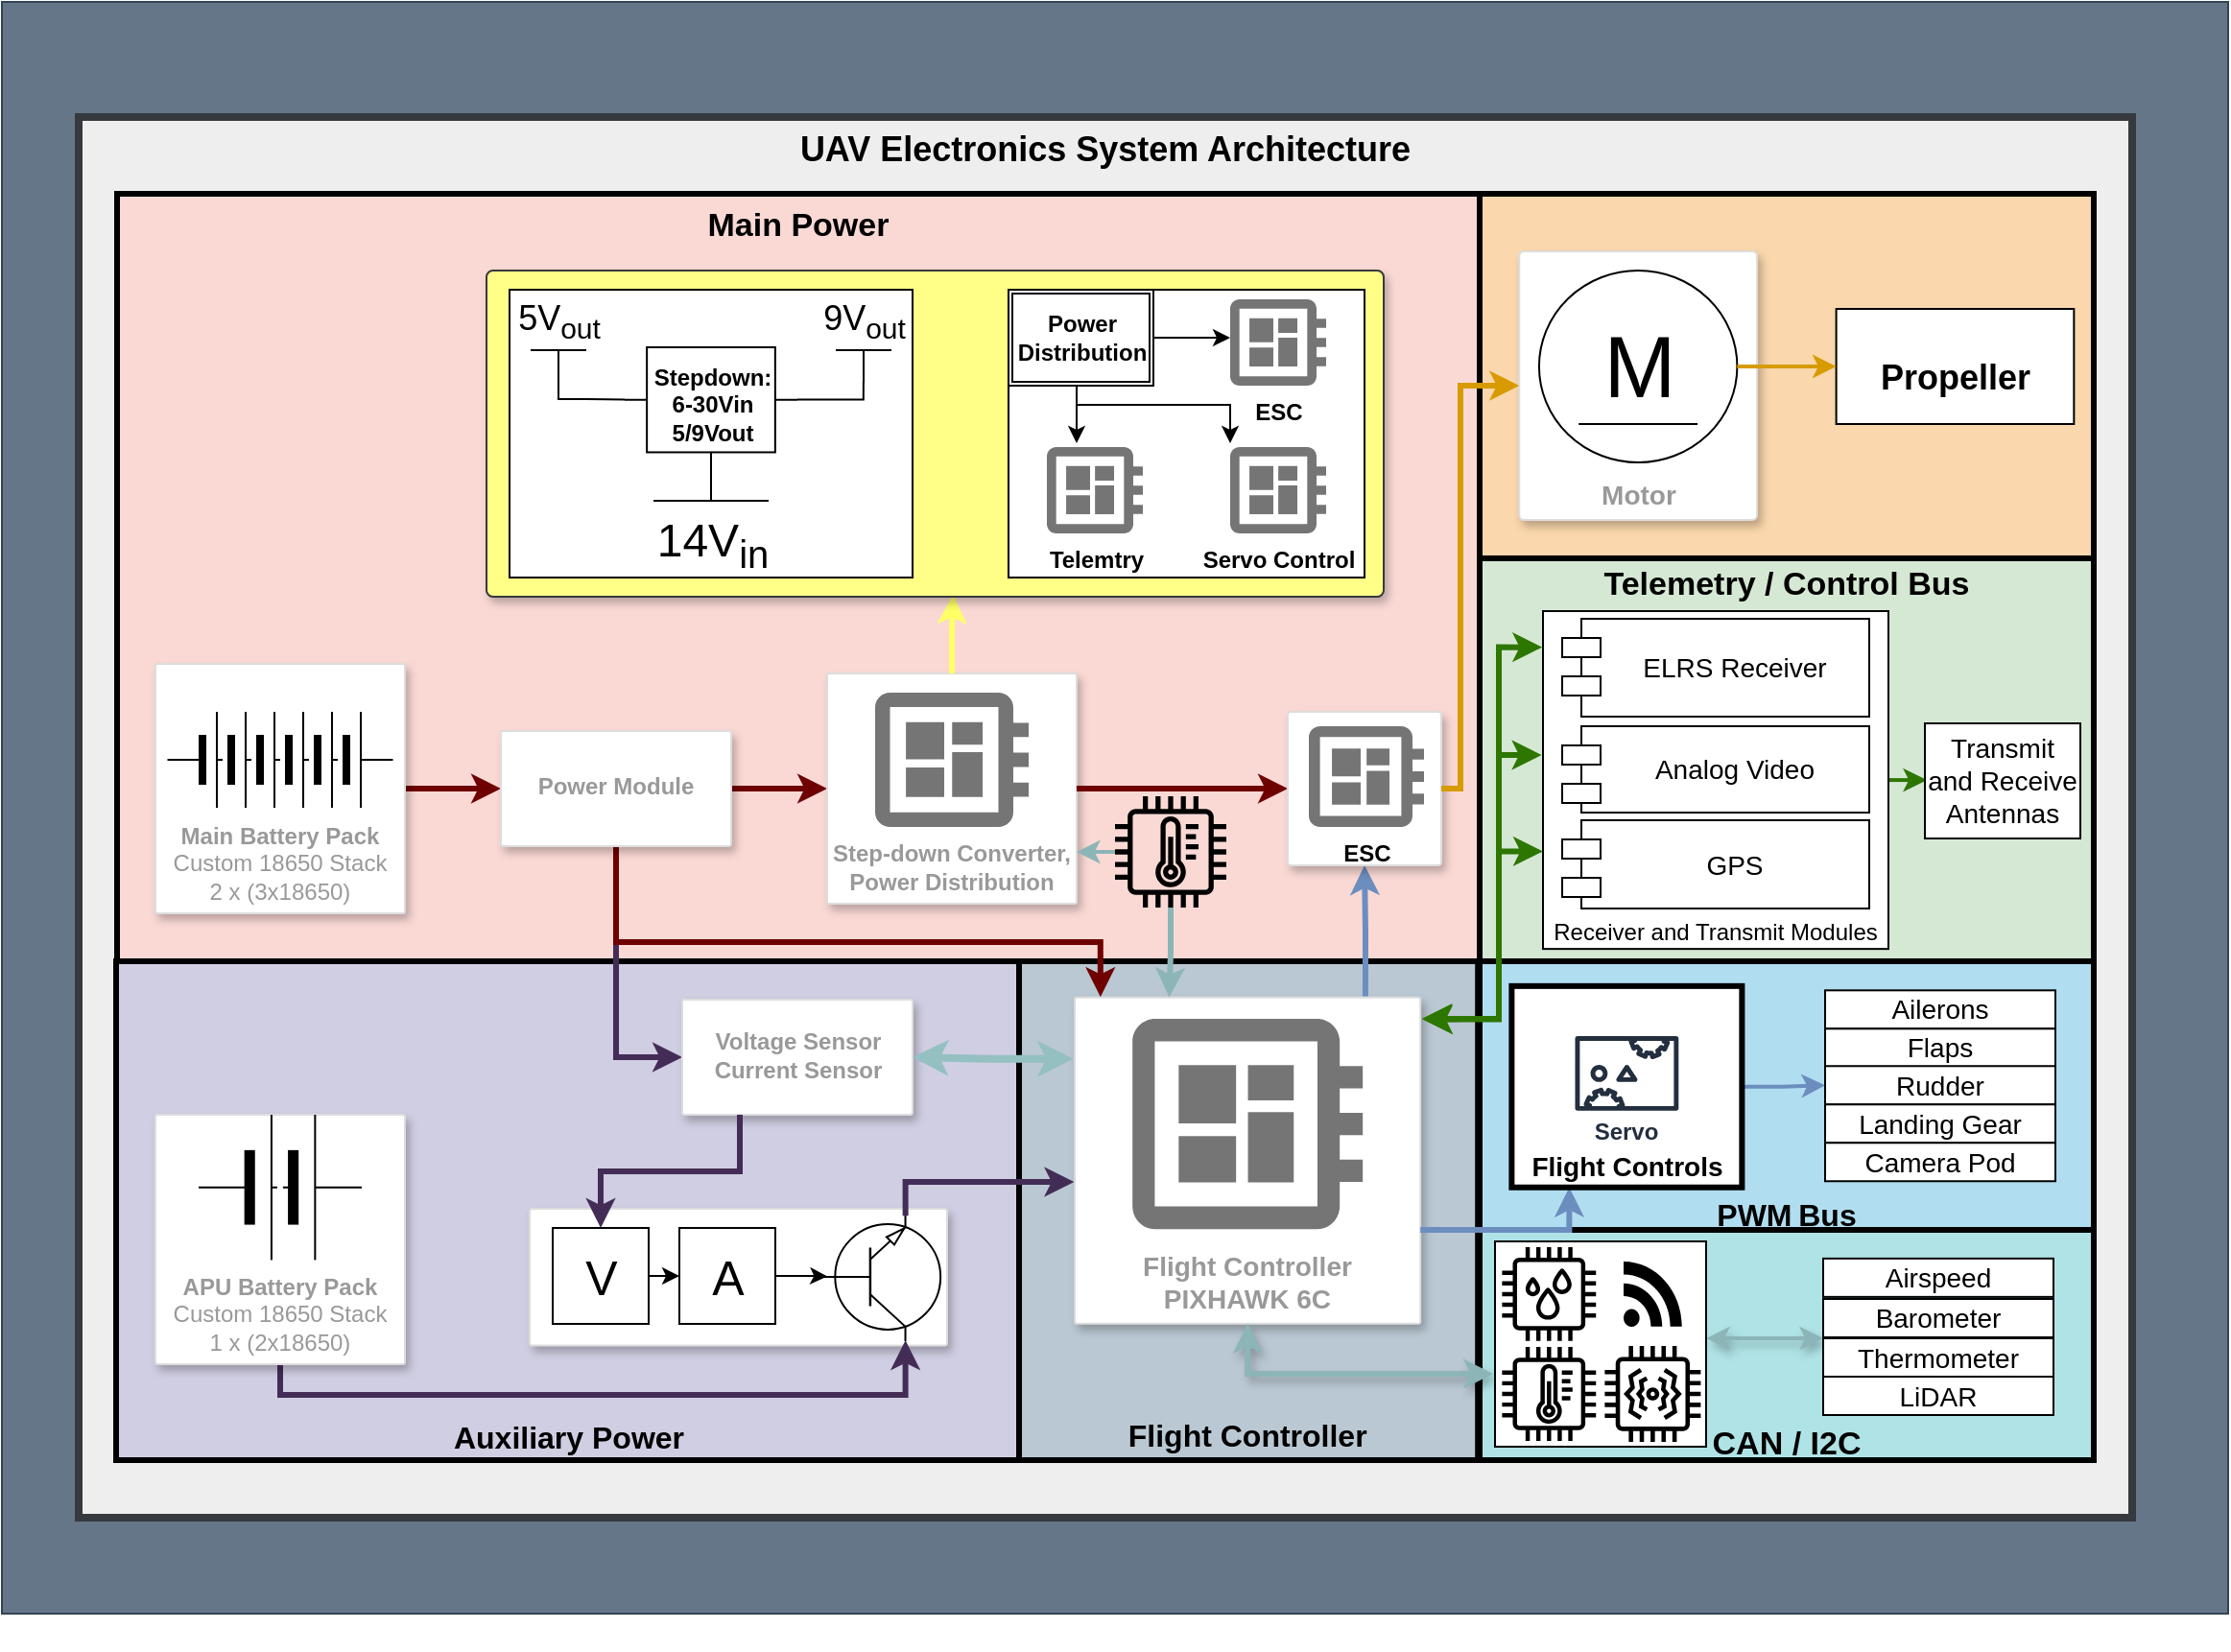 <mxfile version="26.0.4">
  <diagram name="Page-1" id="7e0a89b8-554c-2b80-1dc8-d5c74ca68de4">
    <mxGraphModel dx="2868" dy="1771" grid="1" gridSize="10" guides="1" tooltips="1" connect="1" arrows="1" fold="1" page="1" pageScale="1" pageWidth="1100" pageHeight="850" background="none" math="0" shadow="0">
      <root>
        <mxCell id="0" />
        <mxCell id="1" parent="0" />
        <mxCell id="yxocOUN2uFzu_M7Gs80m-130" value="" style="rounded=0;whiteSpace=wrap;html=1;fillColor=#647687;fontColor=#ffffff;strokeColor=#314354;" vertex="1" parent="1">
          <mxGeometry x="-40" y="-240" width="1160" height="840" as="geometry" />
        </mxCell>
        <mxCell id="yxocOUN2uFzu_M7Gs80m-129" value="&lt;font style=&quot;font-size: 18px;&quot;&gt;&lt;b&gt;UAV Electronics System Architecture&lt;br&gt;&lt;/b&gt;&lt;/font&gt;" style="rounded=0;whiteSpace=wrap;html=1;verticalAlign=top;strokeWidth=4;fillColor=#eeeeee;strokeColor=#36393d;" vertex="1" parent="1">
          <mxGeometry y="-180" width="1070" height="730" as="geometry" />
        </mxCell>
        <mxCell id="yxocOUN2uFzu_M7Gs80m-127" value="&lt;font style=&quot;font-size: 17px;&quot;&gt;&lt;b&gt;CAN / I2C&lt;br&gt;&lt;/b&gt;&lt;/font&gt;" style="whiteSpace=wrap;html=1;verticalAlign=bottom;rounded=0;strokeWidth=3;spacingTop=0;spacingBottom=-4;fillColor=#b0e3e6;strokeColor=#000000;" vertex="1" parent="1">
          <mxGeometry x="730" y="400" width="320" height="120" as="geometry" />
        </mxCell>
        <mxCell id="yxocOUN2uFzu_M7Gs80m-45" value="Flight Controller" style="group;fillColor=#bac8d3;strokeColor=#000000;container=0;fontStyle=1;verticalAlign=bottom;fontSize=16;strokeWidth=3;spacingBottom=2;" vertex="1" connectable="0" parent="1">
          <mxGeometry x="489.09" y="260" width="240" height="260" as="geometry" />
        </mxCell>
        <mxCell id="yxocOUN2uFzu_M7Gs80m-1" value="&lt;div&gt;&lt;font style=&quot;font-size: 14px;&quot;&gt;&lt;b&gt;Flight Controller&lt;/b&gt;&lt;/font&gt;&lt;/div&gt;&lt;div&gt;&lt;font style=&quot;font-size: 14px;&quot;&gt;&lt;b&gt;PIXHAWK 6C&lt;br&gt;&lt;/b&gt;&lt;/font&gt;&lt;/div&gt;" style="strokeColor=#dddddd;shadow=1;strokeWidth=1;rounded=1;absoluteArcSize=1;arcSize=2;labelPosition=center;verticalLabelPosition=middle;align=center;verticalAlign=bottom;spacingLeft=0;fontColor=#999999;fontSize=12;whiteSpace=wrap;spacingBottom=2;html=1;" vertex="1" parent="1">
          <mxGeometry x="519.09" y="278.93" width="180" height="170" as="geometry" />
        </mxCell>
        <mxCell id="yxocOUN2uFzu_M7Gs80m-103" value="&lt;font style=&quot;font-size: 16px;&quot;&gt;&lt;b&gt;PWM&lt;/b&gt;&lt;/font&gt; &lt;font style=&quot;font-size: 16px;&quot;&gt;&lt;b&gt;Bus&lt;/b&gt;&lt;/font&gt;" style="whiteSpace=wrap;html=1;verticalAlign=bottom;rounded=0;strokeWidth=3;spacingTop=0;spacingBottom=-4;fillColor=#b1ddf0;strokeColor=#000000;" vertex="1" parent="1">
          <mxGeometry x="730" y="260" width="320" height="140" as="geometry" />
        </mxCell>
        <mxCell id="yxocOUN2uFzu_M7Gs80m-89" value="&lt;b&gt;Auxiliary Power&lt;br&gt;&lt;/b&gt;" style="rounded=0;whiteSpace=wrap;html=1;verticalAlign=bottom;fillColor=#d0cee2;strokeColor=#000000;fontSize=16;strokeWidth=3;" vertex="1" parent="1">
          <mxGeometry x="19.5" y="260" width="470.5" height="260" as="geometry" />
        </mxCell>
        <mxCell id="yxocOUN2uFzu_M7Gs80m-88" value="&lt;font style=&quot;font-size: 17px;&quot;&gt;&lt;b&gt;&lt;font&gt;Main Power&lt;br&gt;&lt;/font&gt;&lt;/b&gt;&lt;/font&gt;" style="rounded=0;whiteSpace=wrap;html=1;verticalAlign=top;fillColor=#fad9d5;strokeColor=#000000;strokeWidth=3;" vertex="1" parent="1">
          <mxGeometry x="20" y="-140" width="710" height="400" as="geometry" />
        </mxCell>
        <mxCell id="yxocOUN2uFzu_M7Gs80m-10" value="" style="edgeStyle=orthogonalEdgeStyle;rounded=0;orthogonalLoop=1;jettySize=auto;html=1;strokeWidth=3;fillColor=#a20025;strokeColor=#6F0000;" edge="1" parent="1" source="yxocOUN2uFzu_M7Gs80m-5" target="yxocOUN2uFzu_M7Gs80m-9">
          <mxGeometry relative="1" as="geometry" />
        </mxCell>
        <mxCell id="yxocOUN2uFzu_M7Gs80m-5" value="&lt;div&gt;&lt;b&gt;Main Battery Pack&lt;/b&gt; &lt;br&gt;&lt;/div&gt;&lt;div&gt;Custom 18650 Stack&lt;/div&gt;&lt;div&gt;2 x (3x18650)&lt;br&gt;&lt;/div&gt;" style="strokeColor=#dddddd;shadow=1;strokeWidth=1;rounded=1;absoluteArcSize=1;arcSize=2;labelPosition=center;verticalLabelPosition=middle;align=center;verticalAlign=bottom;spacingLeft=0;fontColor=#999999;fontSize=12;whiteSpace=wrap;spacingBottom=2;html=1;" vertex="1" parent="1">
          <mxGeometry x="40" y="105" width="130" height="130" as="geometry" />
        </mxCell>
        <mxCell id="yxocOUN2uFzu_M7Gs80m-4" value="" style="pointerEvents=1;verticalLabelPosition=bottom;shadow=0;dashed=0;align=center;html=1;verticalAlign=top;shape=mxgraph.electrical.miscellaneous.batteryStack;" vertex="1" parent="1">
          <mxGeometry x="46.25" y="130" width="117.5" height="50" as="geometry" />
        </mxCell>
        <mxCell id="yxocOUN2uFzu_M7Gs80m-14" style="edgeStyle=orthogonalEdgeStyle;rounded=0;orthogonalLoop=1;jettySize=auto;html=1;entryX=0;entryY=0.5;entryDx=0;entryDy=0;strokeWidth=3;fillColor=#a20025;strokeColor=#6F0000;" edge="1" parent="1" source="yxocOUN2uFzu_M7Gs80m-9" target="yxocOUN2uFzu_M7Gs80m-16">
          <mxGeometry relative="1" as="geometry">
            <mxPoint x="460" y="170" as="targetPoint" />
          </mxGeometry>
        </mxCell>
        <mxCell id="yxocOUN2uFzu_M7Gs80m-42" style="edgeStyle=orthogonalEdgeStyle;rounded=0;orthogonalLoop=1;jettySize=auto;html=1;entryX=0;entryY=0.5;entryDx=0;entryDy=0;strokeWidth=3;fillColor=#76608a;strokeColor=#432D57;" edge="1" parent="1" source="yxocOUN2uFzu_M7Gs80m-9" target="yxocOUN2uFzu_M7Gs80m-40">
          <mxGeometry relative="1" as="geometry">
            <Array as="points">
              <mxPoint x="280" y="310" />
            </Array>
          </mxGeometry>
        </mxCell>
        <mxCell id="yxocOUN2uFzu_M7Gs80m-63" style="edgeStyle=orthogonalEdgeStyle;rounded=0;orthogonalLoop=1;jettySize=auto;html=1;entryX=0.074;entryY=-0.002;entryDx=0;entryDy=0;entryPerimeter=0;strokeWidth=3;fillColor=#a20025;strokeColor=#6F0000;" edge="1" parent="1" source="yxocOUN2uFzu_M7Gs80m-9" target="yxocOUN2uFzu_M7Gs80m-1">
          <mxGeometry relative="1" as="geometry">
            <Array as="points">
              <mxPoint x="280" y="250" />
              <mxPoint x="532" y="250" />
            </Array>
          </mxGeometry>
        </mxCell>
        <mxCell id="yxocOUN2uFzu_M7Gs80m-9" value="Power Module" style="whiteSpace=wrap;html=1;verticalAlign=middle;strokeColor=#dddddd;fontColor=#999999;shadow=1;strokeWidth=1;rounded=1;arcSize=2;spacingLeft=0;spacingBottom=2;fontStyle=1" vertex="1" parent="1">
          <mxGeometry x="220" y="140" width="120" height="60" as="geometry" />
        </mxCell>
        <mxCell id="yxocOUN2uFzu_M7Gs80m-18" value="" style="group" vertex="1" connectable="0" parent="1">
          <mxGeometry x="390" y="110" width="130" height="120" as="geometry" />
        </mxCell>
        <mxCell id="yxocOUN2uFzu_M7Gs80m-16" value="&lt;div&gt;&lt;b&gt;Step-down Converter,&lt;/b&gt;&lt;/div&gt;&lt;div&gt;&lt;b&gt;Power Distribution&lt;/b&gt;&lt;/div&gt;" style="strokeColor=#dddddd;shadow=1;strokeWidth=1;rounded=1;absoluteArcSize=1;arcSize=2;labelPosition=center;verticalLabelPosition=middle;align=center;verticalAlign=bottom;spacingLeft=0;fontColor=#999999;fontSize=12;whiteSpace=wrap;spacingBottom=2;html=1;" vertex="1" parent="yxocOUN2uFzu_M7Gs80m-18">
          <mxGeometry width="130" height="120" as="geometry" />
        </mxCell>
        <mxCell id="yxocOUN2uFzu_M7Gs80m-13" value="" style="sketch=0;dashed=0;connectable=0;html=1;fillColor=#757575;strokeColor=none;shape=mxgraph.gcp2.circuit_board;part=1;" vertex="1" parent="yxocOUN2uFzu_M7Gs80m-18">
          <mxGeometry x="25" y="10" width="80" height="70" as="geometry" />
        </mxCell>
        <mxCell id="yxocOUN2uFzu_M7Gs80m-21" value="" style="edgeStyle=orthogonalEdgeStyle;rounded=0;orthogonalLoop=1;jettySize=auto;html=1;entryX=0.52;entryY=0.993;entryDx=0;entryDy=0;entryPerimeter=0;fillColor=#ffff88;strokeColor=#FFFF66;strokeWidth=3;" edge="1" parent="1" source="yxocOUN2uFzu_M7Gs80m-16" target="yxocOUN2uFzu_M7Gs80m-20">
          <mxGeometry relative="1" as="geometry" />
        </mxCell>
        <mxCell id="yxocOUN2uFzu_M7Gs80m-40" value="&lt;div&gt;Voltage Sensor&lt;/div&gt;&lt;div&gt;Current Sensor&lt;br&gt;&lt;/div&gt;" style="whiteSpace=wrap;html=1;strokeColor=#dddddd;fontColor=#999999;shadow=1;strokeWidth=1;rounded=1;arcSize=2;spacingLeft=0;spacingBottom=2;fontStyle=1;" vertex="1" parent="1">
          <mxGeometry x="314.5" y="280" width="120" height="60" as="geometry" />
        </mxCell>
        <mxCell id="yxocOUN2uFzu_M7Gs80m-53" value="" style="edgeStyle=orthogonalEdgeStyle;rounded=0;orthogonalLoop=1;jettySize=auto;html=1;entryX=0.5;entryY=1;entryDx=0;entryDy=0;exitX=0.841;exitY=-0.004;exitDx=0;exitDy=0;exitPerimeter=0;strokeWidth=3;fillColor=#dae8fc;strokeColor=#6c8ebf;" edge="1" parent="1" source="yxocOUN2uFzu_M7Gs80m-1" target="yxocOUN2uFzu_M7Gs80m-52">
          <mxGeometry relative="1" as="geometry">
            <Array as="points" />
          </mxGeometry>
        </mxCell>
        <mxCell id="yxocOUN2uFzu_M7Gs80m-54" style="edgeStyle=orthogonalEdgeStyle;rounded=0;orthogonalLoop=1;jettySize=auto;html=1;entryX=0;entryY=0.5;entryDx=0;entryDy=0;strokeWidth=3;fillColor=#a20025;strokeColor=#6F0000;" edge="1" parent="1" source="yxocOUN2uFzu_M7Gs80m-16" target="yxocOUN2uFzu_M7Gs80m-52">
          <mxGeometry relative="1" as="geometry" />
        </mxCell>
        <mxCell id="yxocOUN2uFzu_M7Gs80m-55" value="" style="group" vertex="1" connectable="0" parent="1">
          <mxGeometry x="630" y="130" width="80" height="80" as="geometry" />
        </mxCell>
        <mxCell id="yxocOUN2uFzu_M7Gs80m-52" value="" style="whiteSpace=wrap;html=1;verticalAlign=bottom;strokeColor=#dddddd;fontColor=#999999;shadow=1;strokeWidth=1;rounded=1;arcSize=2;spacingLeft=0;spacingBottom=2;" vertex="1" parent="yxocOUN2uFzu_M7Gs80m-55">
          <mxGeometry width="80" height="80" as="geometry" />
        </mxCell>
        <mxCell id="yxocOUN2uFzu_M7Gs80m-49" value="ESC" style="sketch=0;dashed=0;connectable=0;html=1;fillColor=#757575;strokeColor=none;shape=mxgraph.gcp2.circuit_board;part=1;labelPosition=center;verticalLabelPosition=bottom;align=center;verticalAlign=top;fontStyle=1" vertex="1" parent="yxocOUN2uFzu_M7Gs80m-55">
          <mxGeometry x="11" y="7.5" width="60" height="52.5" as="geometry" />
        </mxCell>
        <mxCell id="yxocOUN2uFzu_M7Gs80m-76" value="" style="group;rotation=90;" vertex="1" connectable="0" parent="1">
          <mxGeometry x="260" y="425" width="217.5" height="170" as="geometry" />
        </mxCell>
        <mxCell id="yxocOUN2uFzu_M7Gs80m-107" value="" style="group;rotation=-90;" vertex="1" connectable="0" parent="yxocOUN2uFzu_M7Gs80m-76">
          <mxGeometry x="49.995" y="-111.005" width="71.25" height="221.245" as="geometry" />
        </mxCell>
        <mxCell id="yxocOUN2uFzu_M7Gs80m-64" value="" style="whiteSpace=wrap;html=1;strokeColor=#dddddd;fontColor=#999999;shadow=1;strokeWidth=1;rounded=1;arcSize=2;spacingLeft=0;spacingBottom=2;fontStyle=1;rotation=0;" vertex="1" parent="yxocOUN2uFzu_M7Gs80m-107">
          <mxGeometry x="-75" y="75" width="217.5" height="71.25" as="geometry" />
        </mxCell>
        <mxCell id="yxocOUN2uFzu_M7Gs80m-67" value="V" style="shape=mxgraph.pid.flow_sensors.magnetic;dashed=0;align=center;html=1;fontSize=25;rotation=0;" vertex="1" parent="yxocOUN2uFzu_M7Gs80m-107">
          <mxGeometry x="-63" y="85" width="50" height="50" as="geometry" />
        </mxCell>
        <mxCell id="yxocOUN2uFzu_M7Gs80m-68" value="A" style="shape=mxgraph.pid.flow_sensors.magnetic;dashed=0;align=center;html=1;fontSize=25;rotation=0;" vertex="1" parent="yxocOUN2uFzu_M7Gs80m-107">
          <mxGeometry x="3" y="85" width="50" height="50" as="geometry" />
        </mxCell>
        <mxCell id="yxocOUN2uFzu_M7Gs80m-70" value="" style="verticalLabelPosition=bottom;shadow=0;dashed=0;align=center;html=1;verticalAlign=top;shape=mxgraph.electrical.transistors.npn_transistor_1;rotation=-90;direction=south;flipH=1;" vertex="1" parent="yxocOUN2uFzu_M7Gs80m-107">
          <mxGeometry x="75" y="73" width="67.13" height="75" as="geometry" />
        </mxCell>
        <mxCell id="yxocOUN2uFzu_M7Gs80m-75" style="edgeStyle=orthogonalEdgeStyle;rounded=0;orthogonalLoop=1;jettySize=auto;html=1;entryX=0;entryY=0.5;entryDx=0;entryDy=0;entryPerimeter=0;" edge="1" parent="yxocOUN2uFzu_M7Gs80m-107" source="yxocOUN2uFzu_M7Gs80m-67" target="yxocOUN2uFzu_M7Gs80m-68">
          <mxGeometry relative="1" as="geometry">
            <Array as="points">
              <mxPoint x="-6" y="110" />
              <mxPoint x="-6" y="110" />
            </Array>
          </mxGeometry>
        </mxCell>
        <mxCell id="yxocOUN2uFzu_M7Gs80m-82" style="edgeStyle=orthogonalEdgeStyle;rounded=0;orthogonalLoop=1;jettySize=auto;html=1;entryX=0.115;entryY=0.504;entryDx=0;entryDy=0;entryPerimeter=0;" edge="1" parent="yxocOUN2uFzu_M7Gs80m-107" source="yxocOUN2uFzu_M7Gs80m-68" target="yxocOUN2uFzu_M7Gs80m-70">
          <mxGeometry relative="1" as="geometry" />
        </mxCell>
        <mxCell id="yxocOUN2uFzu_M7Gs80m-81" style="edgeStyle=orthogonalEdgeStyle;rounded=0;orthogonalLoop=1;jettySize=auto;html=1;entryX=0.666;entryY=0.008;entryDx=0;entryDy=0;entryPerimeter=0;exitX=0.5;exitY=1;exitDx=0;exitDy=0;fillColor=#76608a;strokeColor=#432D57;strokeWidth=3;" edge="1" parent="1" source="yxocOUN2uFzu_M7Gs80m-7" target="yxocOUN2uFzu_M7Gs80m-70">
          <mxGeometry relative="1" as="geometry">
            <Array as="points">
              <mxPoint x="105" y="486" />
              <mxPoint x="431" y="486" />
            </Array>
          </mxGeometry>
        </mxCell>
        <mxCell id="yxocOUN2uFzu_M7Gs80m-94" value="&lt;font style=&quot;font-size: 17px;&quot;&gt;&lt;b&gt;&lt;font&gt;Telemetry &lt;/font&gt;&lt;/b&gt;&lt;font&gt;&lt;b&gt;/&lt;/b&gt;&lt;/font&gt;&lt;b&gt;&lt;font&gt; Control Bus&lt;br&gt;&lt;/font&gt;&lt;/b&gt;&lt;/font&gt;" style="whiteSpace=wrap;html=1;verticalAlign=top;rounded=0;spacingTop=-3;fillColor=#d5e8d4;strokeColor=#000000;strokeWidth=3;" vertex="1" parent="1">
          <mxGeometry x="730" y="50" width="320" height="210" as="geometry" />
        </mxCell>
        <mxCell id="yxocOUN2uFzu_M7Gs80m-83" style="edgeStyle=orthogonalEdgeStyle;rounded=0;orthogonalLoop=1;jettySize=auto;html=1;entryX=-0.002;entryY=0.564;entryDx=0;entryDy=0;exitX=0.666;exitY=0.975;exitDx=0;exitDy=0;exitPerimeter=0;entryPerimeter=0;fillColor=#76608a;strokeColor=#432D57;strokeWidth=3;" edge="1" parent="1" source="yxocOUN2uFzu_M7Gs80m-70" target="yxocOUN2uFzu_M7Gs80m-1">
          <mxGeometry relative="1" as="geometry">
            <Array as="points">
              <mxPoint x="431" y="375" />
              <mxPoint x="519" y="375" />
            </Array>
          </mxGeometry>
        </mxCell>
        <mxCell id="yxocOUN2uFzu_M7Gs80m-97" style="edgeStyle=orthogonalEdgeStyle;rounded=0;orthogonalLoop=1;jettySize=auto;html=1;entryX=-0.002;entryY=0.107;entryDx=0;entryDy=0;entryPerimeter=0;strokeWidth=3;fillColor=#60a917;strokeColor=#2D7600;startArrow=classic;startFill=1;exitX=1.008;exitY=0.067;exitDx=0;exitDy=0;exitPerimeter=0;" edge="1" parent="1" source="yxocOUN2uFzu_M7Gs80m-1" target="yxocOUN2uFzu_M7Gs80m-110">
          <mxGeometry relative="1" as="geometry">
            <Array as="points">
              <mxPoint x="740" y="290" />
              <mxPoint x="740" y="96" />
            </Array>
          </mxGeometry>
        </mxCell>
        <mxCell id="yxocOUN2uFzu_M7Gs80m-99" style="edgeStyle=orthogonalEdgeStyle;rounded=0;orthogonalLoop=1;jettySize=auto;html=1;strokeWidth=3;fillColor=#60a917;strokeColor=#2D7600;startArrow=classic;startFill=1;entryX=-0.004;entryY=0.426;entryDx=0;entryDy=0;entryPerimeter=0;" edge="1" parent="1" target="yxocOUN2uFzu_M7Gs80m-110">
          <mxGeometry relative="1" as="geometry">
            <mxPoint x="700" y="290" as="sourcePoint" />
            <mxPoint x="760" y="150" as="targetPoint" />
            <Array as="points">
              <mxPoint x="740" y="290" />
              <mxPoint x="740" y="153" />
            </Array>
          </mxGeometry>
        </mxCell>
        <mxCell id="yxocOUN2uFzu_M7Gs80m-102" style="edgeStyle=orthogonalEdgeStyle;rounded=0;orthogonalLoop=1;jettySize=auto;html=1;entryX=0;entryY=0.711;entryDx=0;entryDy=0;entryPerimeter=0;fillColor=#60a917;strokeColor=#2D7600;strokeWidth=3;startArrow=classic;startFill=1;exitX=1.005;exitY=0.065;exitDx=0;exitDy=0;exitPerimeter=0;" edge="1" parent="1" source="yxocOUN2uFzu_M7Gs80m-1" target="yxocOUN2uFzu_M7Gs80m-110">
          <mxGeometry relative="1" as="geometry">
            <Array as="points">
              <mxPoint x="740" y="290" />
              <mxPoint x="740" y="203" />
            </Array>
          </mxGeometry>
        </mxCell>
        <mxCell id="yxocOUN2uFzu_M7Gs80m-104" value="" style="group;fillColor=#fad7ac;strokeColor=#000000;strokeWidth=3;" vertex="1" connectable="0" parent="1">
          <mxGeometry x="730" y="-140" width="320" height="190" as="geometry" />
        </mxCell>
        <mxCell id="yxocOUN2uFzu_M7Gs80m-58" value="" style="group" vertex="1" connectable="0" parent="yxocOUN2uFzu_M7Gs80m-104">
          <mxGeometry x="20.645" y="30" width="123.871" height="140" as="geometry" />
        </mxCell>
        <mxCell id="yxocOUN2uFzu_M7Gs80m-56" value="&lt;b&gt;&lt;font style=&quot;font-size: 14px;&quot;&gt;Motor&lt;/font&gt;&lt;/b&gt;" style="whiteSpace=wrap;html=1;verticalAlign=bottom;strokeColor=#dddddd;fontColor=#999999;shadow=1;strokeWidth=1;rounded=1;arcSize=2;spacingLeft=0;spacingBottom=2;" vertex="1" parent="yxocOUN2uFzu_M7Gs80m-58">
          <mxGeometry width="123.871" height="140" as="geometry" />
        </mxCell>
        <mxCell id="yxocOUN2uFzu_M7Gs80m-19" value="M" style="dashed=0;outlineConnect=0;align=center;html=1;shape=mxgraph.pid.engines.electric_motor_(dc);fontSize=45;" vertex="1" parent="yxocOUN2uFzu_M7Gs80m-58">
          <mxGeometry x="10.323" y="10" width="103.226" height="100" as="geometry" />
        </mxCell>
        <mxCell id="yxocOUN2uFzu_M7Gs80m-86" value="&lt;font style=&quot;font-size: 18px;&quot;&gt;&lt;b&gt;Propeller&lt;/b&gt;&lt;/font&gt;" style="whiteSpace=wrap;html=1;fontSize=45;dashed=0;spacingTop=-8;" vertex="1" parent="yxocOUN2uFzu_M7Gs80m-104">
          <mxGeometry x="185.806" y="60" width="123.871" height="60" as="geometry" />
        </mxCell>
        <mxCell id="yxocOUN2uFzu_M7Gs80m-87" value="" style="edgeStyle=orthogonalEdgeStyle;rounded=0;orthogonalLoop=1;jettySize=auto;html=1;strokeWidth=2;fillColor=#ffe6cc;strokeColor=#d79b00;" edge="1" parent="yxocOUN2uFzu_M7Gs80m-104" source="yxocOUN2uFzu_M7Gs80m-19" target="yxocOUN2uFzu_M7Gs80m-86">
          <mxGeometry relative="1" as="geometry" />
        </mxCell>
        <mxCell id="yxocOUN2uFzu_M7Gs80m-108" style="edgeStyle=orthogonalEdgeStyle;rounded=0;orthogonalLoop=1;jettySize=auto;html=1;entryX=0.5;entryY=0;entryDx=0;entryDy=0;entryPerimeter=0;exitX=0.25;exitY=1;exitDx=0;exitDy=0;strokeWidth=3;fillColor=#76608a;strokeColor=#432D57;" edge="1" parent="1" source="yxocOUN2uFzu_M7Gs80m-40" target="yxocOUN2uFzu_M7Gs80m-67">
          <mxGeometry relative="1" as="geometry" />
        </mxCell>
        <mxCell id="yxocOUN2uFzu_M7Gs80m-7" value="&lt;div&gt;&lt;b&gt;APU Battery Pack&lt;/b&gt; &lt;br&gt;&lt;/div&gt;&lt;div&gt;Custom 18650 Stack&lt;/div&gt;&lt;div&gt;1 x (2x18650)&lt;br&gt;&lt;/div&gt;" style="strokeColor=#dddddd;shadow=1;strokeWidth=1;rounded=1;absoluteArcSize=1;arcSize=2;labelPosition=center;verticalLabelPosition=middle;align=center;verticalAlign=bottom;spacingLeft=0;fontColor=#999999;fontSize=12;whiteSpace=wrap;spacingBottom=2;html=1;" vertex="1" parent="1">
          <mxGeometry x="40" y="340" width="130" height="130" as="geometry" />
        </mxCell>
        <mxCell id="yxocOUN2uFzu_M7Gs80m-112" value="" style="edgeStyle=orthogonalEdgeStyle;rounded=0;orthogonalLoop=1;jettySize=auto;html=1;strokeWidth=2;fillColor=#60a917;strokeColor=#2D7600;" edge="1" parent="1" source="yxocOUN2uFzu_M7Gs80m-110" target="yxocOUN2uFzu_M7Gs80m-111">
          <mxGeometry relative="1" as="geometry" />
        </mxCell>
        <mxCell id="yxocOUN2uFzu_M7Gs80m-110" value="Receiver and Transmit Modules" style="whiteSpace=wrap;html=1;verticalAlign=bottom;rounded=0;" vertex="1" parent="1">
          <mxGeometry x="763" y="77.5" width="180" height="176.07" as="geometry" />
        </mxCell>
        <mxCell id="yxocOUN2uFzu_M7Gs80m-44" value="" style="sketch=0;dashed=0;connectable=0;html=1;fillColor=#757575;strokeColor=none;shape=mxgraph.gcp2.circuit_board;part=1;labelPosition=center;verticalLabelPosition=bottom;align=center;verticalAlign=top;" vertex="1" parent="1">
          <mxGeometry x="549.091" y="290.001" width="120.0" height="109.632" as="geometry" />
        </mxCell>
        <mxCell id="yxocOUN2uFzu_M7Gs80m-8" value="" style="pointerEvents=1;verticalLabelPosition=bottom;shadow=0;dashed=0;align=center;html=1;verticalAlign=top;shape=mxgraph.electrical.miscellaneous.batteryStack;" vertex="1" parent="1">
          <mxGeometry x="62.5" y="340" width="85" height="75.72" as="geometry" />
        </mxCell>
        <mxCell id="yxocOUN2uFzu_M7Gs80m-96" value="ELRS Receiver" style="shape=module;align=left;spacingLeft=20;align=center;verticalAlign=middle;whiteSpace=wrap;html=1;fontSize=14;" vertex="1" parent="1">
          <mxGeometry x="773" y="81.5" width="160" height="51" as="geometry" />
        </mxCell>
        <mxCell id="yxocOUN2uFzu_M7Gs80m-98" value="Analog Video " style="shape=module;align=left;spacingLeft=20;align=center;verticalAlign=middle;whiteSpace=wrap;html=1;fontSize=14;" vertex="1" parent="1">
          <mxGeometry x="773" y="137.5" width="160" height="45" as="geometry" />
        </mxCell>
        <mxCell id="yxocOUN2uFzu_M7Gs80m-101" value="GPS" style="shape=module;align=left;spacingLeft=20;align=center;verticalAlign=middle;whiteSpace=wrap;html=1;fontSize=14;" vertex="1" parent="1">
          <mxGeometry x="773" y="186.5" width="160" height="46" as="geometry" />
        </mxCell>
        <mxCell id="yxocOUN2uFzu_M7Gs80m-111" value="Transmit and Receive Antennas" style="whiteSpace=wrap;html=1;verticalAlign=middle;rounded=0;fontSize=14;" vertex="1" parent="1">
          <mxGeometry x="962" y="136" width="81" height="60" as="geometry" />
        </mxCell>
        <mxCell id="yxocOUN2uFzu_M7Gs80m-156" style="edgeStyle=orthogonalEdgeStyle;rounded=0;orthogonalLoop=1;jettySize=auto;html=1;entryX=0;entryY=0;entryDx=0;entryDy=0;fillColor=#cce5ff;strokeColor=#8CB5B8;strokeWidth=2;shadow=1;startArrow=classic;startFill=1;exitX=1.001;exitY=0.472;exitDx=0;exitDy=0;exitPerimeter=0;" edge="1" parent="1" source="yxocOUN2uFzu_M7Gs80m-114" target="yxocOUN2uFzu_M7Gs80m-154">
          <mxGeometry relative="1" as="geometry">
            <mxPoint x="850" y="465.0" as="sourcePoint" />
            <Array as="points">
              <mxPoint x="875" y="456" />
              <mxPoint x="900" y="457" />
            </Array>
          </mxGeometry>
        </mxCell>
        <mxCell id="yxocOUN2uFzu_M7Gs80m-128" style="edgeStyle=orthogonalEdgeStyle;rounded=0;orthogonalLoop=1;jettySize=auto;html=1;strokeWidth=3;startArrow=classic;startFill=1;fillColor=#b0e3e6;strokeColor=#8CB5B8;shadow=1;jumpSize=5;entryX=-0.009;entryY=0.645;entryDx=0;entryDy=0;entryPerimeter=0;" edge="1" parent="1" source="yxocOUN2uFzu_M7Gs80m-1" target="yxocOUN2uFzu_M7Gs80m-114">
          <mxGeometry relative="1" as="geometry">
            <mxPoint x="746.69" y="474.5" as="targetPoint" />
            <Array as="points">
              <mxPoint x="609" y="475" />
            </Array>
          </mxGeometry>
        </mxCell>
        <mxCell id="yxocOUN2uFzu_M7Gs80m-132" style="edgeStyle=orthogonalEdgeStyle;rounded=0;orthogonalLoop=1;jettySize=auto;html=1;strokeWidth=3;fillColor=#dae8fc;strokeColor=#6c8ebf;entryX=0.25;entryY=1;entryDx=0;entryDy=0;" edge="1" parent="1" source="yxocOUN2uFzu_M7Gs80m-1" target="yxocOUN2uFzu_M7Gs80m-124">
          <mxGeometry relative="1" as="geometry">
            <mxPoint x="777" y="400" as="targetPoint" />
            <Array as="points">
              <mxPoint x="777" y="400" />
            </Array>
          </mxGeometry>
        </mxCell>
        <mxCell id="yxocOUN2uFzu_M7Gs80m-57" value="" style="edgeStyle=orthogonalEdgeStyle;rounded=0;orthogonalLoop=1;jettySize=auto;html=1;strokeWidth=3;fillColor=#ffe6cc;strokeColor=#d79b00;" edge="1" parent="1" source="yxocOUN2uFzu_M7Gs80m-52" target="yxocOUN2uFzu_M7Gs80m-56">
          <mxGeometry relative="1" as="geometry">
            <Array as="points">
              <mxPoint x="720" y="170" />
              <mxPoint x="720" y="-40" />
            </Array>
          </mxGeometry>
        </mxCell>
        <mxCell id="yxocOUN2uFzu_M7Gs80m-34" style="edgeStyle=orthogonalEdgeStyle;rounded=0;orthogonalLoop=1;jettySize=auto;html=1;" edge="1" parent="1" source="yxocOUN2uFzu_M7Gs80m-33">
          <mxGeometry relative="1" as="geometry">
            <mxPoint x="484.5" y="-15" as="targetPoint" />
          </mxGeometry>
        </mxCell>
        <mxCell id="yxocOUN2uFzu_M7Gs80m-20" value="" style="whiteSpace=wrap;html=1;verticalAlign=bottom;strokeColor=#36393d;shadow=1;strokeWidth=1;rounded=1;arcSize=2;spacingLeft=0;spacingBottom=2;fillColor=#ffff88;" vertex="1" parent="1">
          <mxGeometry x="212.5" y="-100" width="467.5" height="170" as="geometry" />
        </mxCell>
        <mxCell id="yxocOUN2uFzu_M7Gs80m-35" value="" style="rounded=0;whiteSpace=wrap;html=1;" vertex="1" parent="1">
          <mxGeometry x="484.5" y="-90" width="185.5" height="150" as="geometry" />
        </mxCell>
        <mxCell id="yxocOUN2uFzu_M7Gs80m-60" style="edgeStyle=orthogonalEdgeStyle;rounded=0;orthogonalLoop=1;jettySize=auto;html=1;exitX=1;exitY=0.5;exitDx=0;exitDy=0;" edge="1" parent="1" source="yxocOUN2uFzu_M7Gs80m-36">
          <mxGeometry relative="1" as="geometry">
            <mxPoint x="600" y="-65" as="targetPoint" />
            <Array as="points">
              <mxPoint x="560" y="-65" />
              <mxPoint x="560" y="-65" />
            </Array>
          </mxGeometry>
        </mxCell>
        <mxCell id="yxocOUN2uFzu_M7Gs80m-61" style="edgeStyle=orthogonalEdgeStyle;rounded=0;orthogonalLoop=1;jettySize=auto;html=1;" edge="1" parent="1" source="yxocOUN2uFzu_M7Gs80m-36">
          <mxGeometry relative="1" as="geometry">
            <mxPoint x="520" y="-10" as="targetPoint" />
            <Array as="points">
              <mxPoint x="520" y="-30" />
              <mxPoint x="520" y="-30" />
              <mxPoint x="520" y="-10" />
            </Array>
          </mxGeometry>
        </mxCell>
        <mxCell id="yxocOUN2uFzu_M7Gs80m-62" style="edgeStyle=orthogonalEdgeStyle;rounded=0;orthogonalLoop=1;jettySize=auto;html=1;" edge="1" parent="1" source="yxocOUN2uFzu_M7Gs80m-36">
          <mxGeometry relative="1" as="geometry">
            <mxPoint x="600" y="-10" as="targetPoint" />
            <Array as="points">
              <mxPoint x="520" y="-30" />
              <mxPoint x="600" y="-30" />
            </Array>
          </mxGeometry>
        </mxCell>
        <mxCell id="yxocOUN2uFzu_M7Gs80m-36" value="&lt;b&gt;Power Distribution&lt;/b&gt;" style="shape=ext;double=1;whiteSpace=wrap;html=1;resizeWidth=1;resizeHeight=1;" vertex="1" parent="1">
          <mxGeometry x="484.5" y="-90" width="75.5" height="50" as="geometry" />
        </mxCell>
        <mxCell id="yxocOUN2uFzu_M7Gs80m-23" value="&lt;b&gt;ESC&lt;/b&gt;" style="sketch=0;dashed=0;connectable=0;html=1;fillColor=#757575;strokeColor=none;shape=mxgraph.gcp2.circuit_board;part=1;labelPosition=center;verticalLabelPosition=bottom;align=center;verticalAlign=top;" vertex="1" parent="1">
          <mxGeometry x="600" y="-85" width="50" height="45" as="geometry" />
        </mxCell>
        <mxCell id="yxocOUN2uFzu_M7Gs80m-37" value="&lt;b&gt;Servo Control&lt;/b&gt;" style="sketch=0;dashed=0;connectable=0;html=1;fillColor=#757575;strokeColor=none;shape=mxgraph.gcp2.circuit_board;part=1;labelPosition=center;verticalLabelPosition=bottom;align=center;verticalAlign=top;" vertex="1" parent="1">
          <mxGeometry x="600" y="-8" width="50" height="45" as="geometry" />
        </mxCell>
        <mxCell id="yxocOUN2uFzu_M7Gs80m-59" value="&lt;b&gt;Telemtry&lt;/b&gt;" style="sketch=0;dashed=0;connectable=0;html=1;fillColor=#757575;strokeColor=none;shape=mxgraph.gcp2.circuit_board;part=1;labelPosition=center;verticalLabelPosition=bottom;align=center;verticalAlign=top;" vertex="1" parent="1">
          <mxGeometry x="504.5" y="-8" width="50" height="45" as="geometry" />
        </mxCell>
        <mxCell id="yxocOUN2uFzu_M7Gs80m-33" value="" style="rounded=0;whiteSpace=wrap;html=1;" vertex="1" parent="1">
          <mxGeometry x="224.5" y="-90" width="210" height="150" as="geometry" />
        </mxCell>
        <mxCell id="yxocOUN2uFzu_M7Gs80m-25" value="&lt;div&gt;&lt;b&gt;Stepdown:&lt;/b&gt;&lt;/div&gt;&lt;div&gt;&lt;b&gt;6-30Vin&lt;/b&gt;&lt;/div&gt;&lt;div&gt;&lt;b&gt;5/9Vout&lt;br&gt;&lt;/b&gt;&lt;/div&gt;" style="verticalLabelPosition=middle;shadow=0;dashed=0;align=center;html=1;verticalAlign=middle;shape=mxgraph.electrical.abstract.voltage_regulator;labelPosition=center;spacingTop=-10;" vertex="1" parent="1">
          <mxGeometry x="284.5" y="-60" width="90" height="69" as="geometry" />
        </mxCell>
        <mxCell id="yxocOUN2uFzu_M7Gs80m-27" value="14V&lt;sub&gt;in&lt;/sub&gt;" style="pointerEvents=1;verticalLabelPosition=bottom;shadow=0;dashed=0;align=center;html=1;verticalAlign=top;shape=mxgraph.electrical.signal_sources.vss2;fontSize=24;flipV=1;" vertex="1" parent="1">
          <mxGeometry x="299.5" y="9" width="60" height="11" as="geometry" />
        </mxCell>
        <mxCell id="yxocOUN2uFzu_M7Gs80m-28" value="&lt;font style=&quot;font-size: 18px;&quot;&gt;9V&lt;sub&gt;out&lt;/sub&gt;&lt;/font&gt;" style="verticalLabelPosition=top;verticalAlign=bottom;shape=mxgraph.electrical.signal_sources.vdd;shadow=0;dashed=0;align=center;strokeWidth=1;fontSize=23;html=1;flipV=1;rotation=0;" vertex="1" parent="1">
          <mxGeometry x="394.5" y="-58.5" width="29" height="17" as="geometry" />
        </mxCell>
        <mxCell id="yxocOUN2uFzu_M7Gs80m-30" value="&lt;font style=&quot;font-size: 18px;&quot;&gt;5V&lt;sub&gt;out&lt;/sub&gt;&lt;/font&gt;" style="verticalLabelPosition=top;verticalAlign=bottom;shape=mxgraph.electrical.signal_sources.vdd;shadow=0;dashed=0;align=center;strokeWidth=1;fontSize=23;html=1;flipV=1;rotation=0;" vertex="1" parent="1">
          <mxGeometry x="235.5" y="-58.5" width="29" height="17" as="geometry" />
        </mxCell>
        <mxCell id="yxocOUN2uFzu_M7Gs80m-31" style="edgeStyle=orthogonalEdgeStyle;rounded=0;orthogonalLoop=1;jettySize=auto;html=1;entryX=0;entryY=0.395;entryDx=0;entryDy=0;entryPerimeter=0;endArrow=none;endFill=0;exitX=0.5;exitY=0;exitDx=0;exitDy=0;exitPerimeter=0;" edge="1" parent="1" source="yxocOUN2uFzu_M7Gs80m-30" target="yxocOUN2uFzu_M7Gs80m-25">
          <mxGeometry relative="1" as="geometry">
            <Array as="points">
              <mxPoint x="249.5" y="-33" />
              <mxPoint x="264.5" y="-33" />
            </Array>
          </mxGeometry>
        </mxCell>
        <mxCell id="yxocOUN2uFzu_M7Gs80m-32" style="edgeStyle=orthogonalEdgeStyle;rounded=0;orthogonalLoop=1;jettySize=auto;html=1;entryX=0.498;entryY=0.068;entryDx=0;entryDy=0;entryPerimeter=0;exitX=1;exitY=0.395;exitDx=0;exitDy=0;exitPerimeter=0;endArrow=none;endFill=0;" edge="1" parent="1" source="yxocOUN2uFzu_M7Gs80m-25" target="yxocOUN2uFzu_M7Gs80m-28">
          <mxGeometry relative="1" as="geometry">
            <Array as="points">
              <mxPoint x="409.5" y="-33" />
            </Array>
          </mxGeometry>
        </mxCell>
        <mxCell id="yxocOUN2uFzu_M7Gs80m-146" style="edgeStyle=orthogonalEdgeStyle;rounded=0;orthogonalLoop=1;jettySize=auto;html=1;entryX=0;entryY=0.5;entryDx=0;entryDy=0;fillColor=#dae8fc;strokeColor=#6c8ebf;strokeWidth=2;" edge="1" parent="1" source="yxocOUN2uFzu_M7Gs80m-124" target="yxocOUN2uFzu_M7Gs80m-142">
          <mxGeometry relative="1" as="geometry" />
        </mxCell>
        <mxCell id="yxocOUN2uFzu_M7Gs80m-124" value="&lt;font style=&quot;font-size: 14px;&quot;&gt;Flight Controls&lt;/font&gt;" style="rounded=0;whiteSpace=wrap;html=1;labelPosition=center;verticalLabelPosition=middle;align=center;verticalAlign=bottom;fontStyle=1;strokeWidth=3;" vertex="1" parent="1">
          <mxGeometry x="746.69" y="272.93" width="120" height="104.93" as="geometry" />
        </mxCell>
        <mxCell id="yxocOUN2uFzu_M7Gs80m-113" value="Servo" style="sketch=0;outlineConnect=0;fontColor=#232F3E;gradientColor=none;strokeColor=#232F3E;fillColor=#ffffff;dashed=0;verticalLabelPosition=middle;verticalAlign=bottom;align=center;fontSize=12;fontStyle=1;aspect=fixed;shape=mxgraph.aws4.resourceIcon;resIcon=mxgraph.aws4.servo;spacingBottom=-6;whiteSpace=wrap;html=1;labelPosition=center;" vertex="1" parent="1">
          <mxGeometry x="773.002" y="284.757" width="67.385" height="67.385" as="geometry" />
        </mxCell>
        <mxCell id="yxocOUN2uFzu_M7Gs80m-136" value="Ailerons" style="whiteSpace=wrap;html=1;verticalAlign=bottom;rounded=0;fontStyle=0;strokeWidth=1;fontSize=14;spacingBottom=-1;" vertex="1" parent="1">
          <mxGeometry x="910" y="275.16" width="120" height="20" as="geometry" />
        </mxCell>
        <mxCell id="yxocOUN2uFzu_M7Gs80m-141" value="Flaps" style="whiteSpace=wrap;html=1;verticalAlign=bottom;rounded=0;fontStyle=0;strokeWidth=1;fontSize=14;spacingBottom=-1;" vertex="1" parent="1">
          <mxGeometry x="910" y="295.16" width="120" height="20" as="geometry" />
        </mxCell>
        <mxCell id="yxocOUN2uFzu_M7Gs80m-142" value="Rudder" style="whiteSpace=wrap;html=1;verticalAlign=bottom;rounded=0;fontStyle=0;strokeWidth=1;fontSize=14;spacingBottom=-1;" vertex="1" parent="1">
          <mxGeometry x="910" y="314.63" width="120" height="20" as="geometry" />
        </mxCell>
        <mxCell id="yxocOUN2uFzu_M7Gs80m-144" value="Landing Gear" style="whiteSpace=wrap;html=1;verticalAlign=bottom;rounded=0;fontStyle=0;strokeWidth=1;fontSize=14;spacingBottom=-1;" vertex="1" parent="1">
          <mxGeometry x="910" y="334.63" width="120" height="20" as="geometry" />
        </mxCell>
        <mxCell id="yxocOUN2uFzu_M7Gs80m-145" value="Camera Pod" style="whiteSpace=wrap;html=1;verticalAlign=bottom;rounded=0;fontStyle=0;strokeWidth=1;fontSize=14;spacingBottom=-1;" vertex="1" parent="1">
          <mxGeometry x="910" y="354.63" width="120" height="20" as="geometry" />
        </mxCell>
        <mxCell id="yxocOUN2uFzu_M7Gs80m-147" style="edgeStyle=orthogonalEdgeStyle;rounded=0;orthogonalLoop=1;jettySize=auto;html=1;entryX=1;entryY=0.5;entryDx=0;entryDy=0;exitX=-0.004;exitY=0.188;exitDx=0;exitDy=0;exitPerimeter=0;fillColor=#cce5ff;strokeColor=#94C0C2;strokeWidth=4;shadow=0;flowAnimation=0;startArrow=classic;startFill=1;" edge="1" parent="1" source="yxocOUN2uFzu_M7Gs80m-1" target="yxocOUN2uFzu_M7Gs80m-40">
          <mxGeometry relative="1" as="geometry" />
        </mxCell>
        <mxCell id="yxocOUN2uFzu_M7Gs80m-151" value="Airspeed" style="whiteSpace=wrap;html=1;verticalAlign=bottom;rounded=0;fontStyle=0;strokeWidth=1;fontSize=14;spacingBottom=-1;" vertex="1" parent="1">
          <mxGeometry x="909" y="414.93" width="120" height="20" as="geometry" />
        </mxCell>
        <mxCell id="yxocOUN2uFzu_M7Gs80m-153" value="Barometer" style="whiteSpace=wrap;html=1;verticalAlign=bottom;rounded=0;fontStyle=0;strokeWidth=1;fontSize=14;spacingBottom=-1;" vertex="1" parent="1">
          <mxGeometry x="909" y="436" width="120" height="20" as="geometry" />
        </mxCell>
        <mxCell id="yxocOUN2uFzu_M7Gs80m-154" value="Thermometer" style="whiteSpace=wrap;html=1;verticalAlign=bottom;rounded=0;fontStyle=0;strokeWidth=1;fontSize=14;spacingBottom=-1;" vertex="1" parent="1">
          <mxGeometry x="909" y="456.5" width="120" height="20" as="geometry" />
        </mxCell>
        <mxCell id="yxocOUN2uFzu_M7Gs80m-155" value="LiDAR" style="whiteSpace=wrap;html=1;verticalAlign=bottom;rounded=0;fontStyle=0;strokeWidth=1;fontSize=14;spacingBottom=-1;" vertex="1" parent="1">
          <mxGeometry x="909" y="476.5" width="120" height="20" as="geometry" />
        </mxCell>
        <mxCell id="yxocOUN2uFzu_M7Gs80m-159" style="edgeStyle=orthogonalEdgeStyle;rounded=0;orthogonalLoop=1;jettySize=auto;html=1;entryX=0.273;entryY=-0.001;entryDx=0;entryDy=0;strokeColor=#8CB5B8;strokeWidth=3;entryPerimeter=0;" edge="1" parent="1" source="yxocOUN2uFzu_M7Gs80m-157" target="yxocOUN2uFzu_M7Gs80m-1">
          <mxGeometry relative="1" as="geometry" />
        </mxCell>
        <mxCell id="yxocOUN2uFzu_M7Gs80m-160" style="edgeStyle=orthogonalEdgeStyle;rounded=0;orthogonalLoop=1;jettySize=auto;html=1;strokeWidth=2;strokeColor=#8CB5B8;" edge="1" parent="1" source="yxocOUN2uFzu_M7Gs80m-157">
          <mxGeometry relative="1" as="geometry">
            <mxPoint x="520" y="203" as="targetPoint" />
          </mxGeometry>
        </mxCell>
        <mxCell id="yxocOUN2uFzu_M7Gs80m-157" value="" style="sketch=0;outlineConnect=0;fillColor=#000000;strokeColor=#000000;dashed=0;verticalLabelPosition=bottom;verticalAlign=top;align=center;html=1;fontSize=12;fontStyle=0;aspect=fixed;pointerEvents=1;shape=mxgraph.aws4.iot_thing_temperature_sensor;" vertex="1" parent="1">
          <mxGeometry x="540" y="174" width="58" height="58" as="geometry" />
        </mxCell>
        <mxCell id="yxocOUN2uFzu_M7Gs80m-165" value="" style="group" vertex="1" connectable="0" parent="1">
          <mxGeometry x="738" y="406" width="111.19" height="107" as="geometry" />
        </mxCell>
        <mxCell id="yxocOUN2uFzu_M7Gs80m-114" value="" style="rounded=0;whiteSpace=wrap;html=1;" vertex="1" parent="yxocOUN2uFzu_M7Gs80m-165">
          <mxGeometry width="110" height="107" as="geometry" />
        </mxCell>
        <mxCell id="yxocOUN2uFzu_M7Gs80m-161" value="" style="sketch=0;outlineConnect=0;fontColor=#232F3E;gradientColor=none;fillColor=#000000;strokeColor=none;dashed=0;verticalLabelPosition=bottom;verticalAlign=top;align=center;html=1;fontSize=12;fontStyle=0;aspect=fixed;pointerEvents=1;shape=mxgraph.aws4.iot_thing_humidity_sensor;" vertex="1" parent="yxocOUN2uFzu_M7Gs80m-165">
          <mxGeometry x="3.69" y="3" width="48.93" height="48.93" as="geometry" />
        </mxCell>
        <mxCell id="yxocOUN2uFzu_M7Gs80m-162" value="" style="sketch=0;outlineConnect=0;fontColor=#232F3E;gradientColor=none;fillColor=#000000;strokeColor=none;dashed=0;verticalLabelPosition=bottom;verticalAlign=top;align=center;html=1;fontSize=12;fontStyle=0;aspect=fixed;pointerEvents=1;shape=mxgraph.aws4.iot_thing_temperature_sensor;" vertex="1" parent="yxocOUN2uFzu_M7Gs80m-165">
          <mxGeometry x="3.69" y="55.04" width="48.93" height="48.93" as="geometry" />
        </mxCell>
        <mxCell id="yxocOUN2uFzu_M7Gs80m-163" value="" style="shape=mxgraph.signs.tech.rss;html=1;pointerEvents=1;fillColor=#000000;strokeColor=none;verticalLabelPosition=bottom;verticalAlign=top;align=center;" vertex="1" parent="yxocOUN2uFzu_M7Gs80m-165">
          <mxGeometry x="67" y="10.47" width="30.39" height="34" as="geometry" />
        </mxCell>
        <mxCell id="yxocOUN2uFzu_M7Gs80m-164" value="" style="sketch=0;outlineConnect=0;fontColor=#232F3E;gradientColor=none;fillColor=#000000;strokeColor=none;dashed=0;verticalLabelPosition=bottom;verticalAlign=top;align=center;html=1;fontSize=12;fontStyle=0;aspect=fixed;pointerEvents=1;shape=mxgraph.aws4.iot_thing_vibration_sensor;" vertex="1" parent="yxocOUN2uFzu_M7Gs80m-165">
          <mxGeometry x="57.19" y="54.51" width="50" height="50" as="geometry" />
        </mxCell>
      </root>
    </mxGraphModel>
  </diagram>
</mxfile>
